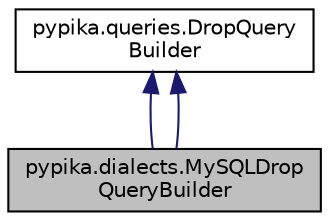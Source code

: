 digraph "pypika.dialects.MySQLDropQueryBuilder"
{
 // LATEX_PDF_SIZE
  edge [fontname="Helvetica",fontsize="10",labelfontname="Helvetica",labelfontsize="10"];
  node [fontname="Helvetica",fontsize="10",shape=record];
  Node1 [label="pypika.dialects.MySQLDrop\lQueryBuilder",height=0.2,width=0.4,color="black", fillcolor="grey75", style="filled", fontcolor="black",tooltip=" "];
  Node2 -> Node1 [dir="back",color="midnightblue",fontsize="10",style="solid",fontname="Helvetica"];
  Node2 [label="pypika.queries.DropQuery\lBuilder",height=0.2,width=0.4,color="black", fillcolor="white", style="filled",URL="$classpypika_1_1queries_1_1DropQueryBuilder.html",tooltip=" "];
  Node2 -> Node1 [dir="back",color="midnightblue",fontsize="10",style="solid",fontname="Helvetica"];
}
